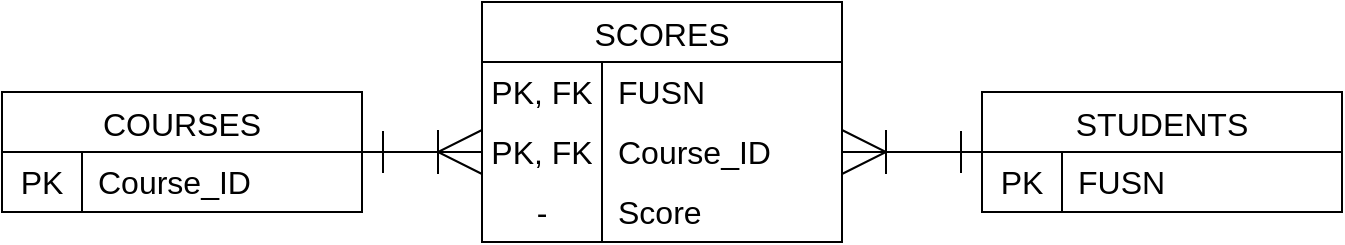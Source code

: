 <mxfile version="21.6.8" type="device">
  <diagram name="Page-1" id="V4nwV6K2E6kOYA8OQrcG">
    <mxGraphModel dx="819" dy="451" grid="0" gridSize="10" guides="1" tooltips="1" connect="1" arrows="1" fold="1" page="1" pageScale="1" pageWidth="850" pageHeight="1100" math="0" shadow="0">
      <root>
        <mxCell id="0" />
        <mxCell id="1" parent="0" />
        <mxCell id="2ym_4Y9CXTFzIJCWbpru-5" value="SCORES" style="shape=table;startSize=30;container=1;collapsible=0;childLayout=tableLayout;fixedRows=1;rowLines=0;fontStyle=0;strokeColor=default;fontSize=16;" vertex="1" parent="1">
          <mxGeometry x="320" y="350" width="180" height="120" as="geometry" />
        </mxCell>
        <mxCell id="2ym_4Y9CXTFzIJCWbpru-6" value="" style="shape=tableRow;horizontal=0;startSize=0;swimlaneHead=0;swimlaneBody=0;top=0;left=0;bottom=0;right=0;collapsible=0;dropTarget=0;fillColor=none;points=[[0,0.5],[1,0.5]];portConstraint=eastwest;strokeColor=inherit;fontSize=16;" vertex="1" parent="2ym_4Y9CXTFzIJCWbpru-5">
          <mxGeometry y="30" width="180" height="30" as="geometry" />
        </mxCell>
        <mxCell id="2ym_4Y9CXTFzIJCWbpru-7" value="PK, FK" style="shape=partialRectangle;html=1;whiteSpace=wrap;connectable=0;fillColor=none;top=0;left=0;bottom=0;right=0;overflow=hidden;pointerEvents=1;strokeColor=inherit;fontSize=16;" vertex="1" parent="2ym_4Y9CXTFzIJCWbpru-6">
          <mxGeometry width="60" height="30" as="geometry">
            <mxRectangle width="60" height="30" as="alternateBounds" />
          </mxGeometry>
        </mxCell>
        <mxCell id="2ym_4Y9CXTFzIJCWbpru-8" value="FUSN" style="shape=partialRectangle;html=1;whiteSpace=wrap;connectable=0;fillColor=none;top=0;left=0;bottom=0;right=0;align=left;spacingLeft=6;overflow=hidden;strokeColor=inherit;fontSize=16;" vertex="1" parent="2ym_4Y9CXTFzIJCWbpru-6">
          <mxGeometry x="60" width="120" height="30" as="geometry">
            <mxRectangle width="120" height="30" as="alternateBounds" />
          </mxGeometry>
        </mxCell>
        <mxCell id="2ym_4Y9CXTFzIJCWbpru-9" value="" style="shape=tableRow;horizontal=0;startSize=0;swimlaneHead=0;swimlaneBody=0;top=0;left=0;bottom=0;right=0;collapsible=0;dropTarget=0;fillColor=none;points=[[0,0.5],[1,0.5]];portConstraint=eastwest;strokeColor=inherit;fontSize=16;" vertex="1" parent="2ym_4Y9CXTFzIJCWbpru-5">
          <mxGeometry y="60" width="180" height="30" as="geometry" />
        </mxCell>
        <mxCell id="2ym_4Y9CXTFzIJCWbpru-10" value="PK, FK" style="shape=partialRectangle;html=1;whiteSpace=wrap;connectable=0;fillColor=none;top=0;left=0;bottom=0;right=0;overflow=hidden;strokeColor=inherit;fontSize=16;" vertex="1" parent="2ym_4Y9CXTFzIJCWbpru-9">
          <mxGeometry width="60" height="30" as="geometry">
            <mxRectangle width="60" height="30" as="alternateBounds" />
          </mxGeometry>
        </mxCell>
        <mxCell id="2ym_4Y9CXTFzIJCWbpru-11" value="Course_ID" style="shape=partialRectangle;html=1;whiteSpace=wrap;connectable=0;fillColor=none;top=0;left=0;bottom=0;right=0;align=left;spacingLeft=6;overflow=hidden;strokeColor=inherit;fontSize=16;" vertex="1" parent="2ym_4Y9CXTFzIJCWbpru-9">
          <mxGeometry x="60" width="120" height="30" as="geometry">
            <mxRectangle width="120" height="30" as="alternateBounds" />
          </mxGeometry>
        </mxCell>
        <mxCell id="2ym_4Y9CXTFzIJCWbpru-12" value="" style="shape=tableRow;horizontal=0;startSize=0;swimlaneHead=0;swimlaneBody=0;top=0;left=0;bottom=0;right=0;collapsible=0;dropTarget=0;fillColor=none;points=[[0,0.5],[1,0.5]];portConstraint=eastwest;strokeColor=inherit;fontSize=16;" vertex="1" parent="2ym_4Y9CXTFzIJCWbpru-5">
          <mxGeometry y="90" width="180" height="30" as="geometry" />
        </mxCell>
        <mxCell id="2ym_4Y9CXTFzIJCWbpru-13" value="-" style="shape=partialRectangle;html=1;whiteSpace=wrap;connectable=0;fillColor=none;top=0;left=0;bottom=0;right=0;overflow=hidden;strokeColor=inherit;fontSize=16;" vertex="1" parent="2ym_4Y9CXTFzIJCWbpru-12">
          <mxGeometry width="60" height="30" as="geometry">
            <mxRectangle width="60" height="30" as="alternateBounds" />
          </mxGeometry>
        </mxCell>
        <mxCell id="2ym_4Y9CXTFzIJCWbpru-14" value="Score" style="shape=partialRectangle;html=1;whiteSpace=wrap;connectable=0;fillColor=none;top=0;left=0;bottom=0;right=0;align=left;spacingLeft=6;overflow=hidden;strokeColor=inherit;fontSize=16;" vertex="1" parent="2ym_4Y9CXTFzIJCWbpru-12">
          <mxGeometry x="60" width="120" height="30" as="geometry">
            <mxRectangle width="120" height="30" as="alternateBounds" />
          </mxGeometry>
        </mxCell>
        <mxCell id="2ym_4Y9CXTFzIJCWbpru-31" style="edgeStyle=orthogonalEdgeStyle;rounded=0;orthogonalLoop=1;jettySize=auto;html=1;entryX=1;entryY=0.5;entryDx=0;entryDy=0;endArrow=ERoneToMany;endFill=0;endSize=20;startSize=19;startArrow=ERone;startFill=0;" edge="1" parent="1" source="2ym_4Y9CXTFzIJCWbpru-15" target="2ym_4Y9CXTFzIJCWbpru-9">
          <mxGeometry relative="1" as="geometry" />
        </mxCell>
        <mxCell id="2ym_4Y9CXTFzIJCWbpru-15" value="STUDENTS" style="shape=table;startSize=30;container=1;collapsible=0;childLayout=tableLayout;fixedRows=1;rowLines=0;fontStyle=0;strokeColor=default;fontSize=16;" vertex="1" parent="1">
          <mxGeometry x="570" y="395" width="180" height="60" as="geometry" />
        </mxCell>
        <mxCell id="2ym_4Y9CXTFzIJCWbpru-16" value="" style="shape=tableRow;horizontal=0;startSize=0;swimlaneHead=0;swimlaneBody=0;top=0;left=0;bottom=0;right=0;collapsible=0;dropTarget=0;fillColor=none;points=[[0,0.5],[1,0.5]];portConstraint=eastwest;strokeColor=inherit;fontSize=16;" vertex="1" parent="2ym_4Y9CXTFzIJCWbpru-15">
          <mxGeometry y="30" width="180" height="30" as="geometry" />
        </mxCell>
        <mxCell id="2ym_4Y9CXTFzIJCWbpru-17" value="PK" style="shape=partialRectangle;html=1;whiteSpace=wrap;connectable=0;fillColor=none;top=0;left=0;bottom=0;right=0;overflow=hidden;pointerEvents=1;strokeColor=inherit;fontSize=16;" vertex="1" parent="2ym_4Y9CXTFzIJCWbpru-16">
          <mxGeometry width="40" height="30" as="geometry">
            <mxRectangle width="40" height="30" as="alternateBounds" />
          </mxGeometry>
        </mxCell>
        <mxCell id="2ym_4Y9CXTFzIJCWbpru-18" value="FUSN" style="shape=partialRectangle;html=1;whiteSpace=wrap;connectable=0;fillColor=none;top=0;left=0;bottom=0;right=0;align=left;spacingLeft=6;overflow=hidden;strokeColor=inherit;fontSize=16;" vertex="1" parent="2ym_4Y9CXTFzIJCWbpru-16">
          <mxGeometry x="40" width="140" height="30" as="geometry">
            <mxRectangle width="140" height="30" as="alternateBounds" />
          </mxGeometry>
        </mxCell>
        <mxCell id="2ym_4Y9CXTFzIJCWbpru-30" style="edgeStyle=orthogonalEdgeStyle;rounded=0;orthogonalLoop=1;jettySize=auto;html=1;entryX=0;entryY=0.5;entryDx=0;entryDy=0;endArrow=ERoneToMany;endFill=0;endSize=20;startSize=19;startArrow=ERone;startFill=0;" edge="1" parent="1" source="2ym_4Y9CXTFzIJCWbpru-25" target="2ym_4Y9CXTFzIJCWbpru-9">
          <mxGeometry relative="1" as="geometry" />
        </mxCell>
        <mxCell id="2ym_4Y9CXTFzIJCWbpru-25" value="COURSES" style="shape=table;startSize=30;container=1;collapsible=0;childLayout=tableLayout;fixedRows=1;rowLines=0;fontStyle=0;strokeColor=default;fontSize=16;" vertex="1" parent="1">
          <mxGeometry x="80" y="395" width="180" height="60" as="geometry" />
        </mxCell>
        <mxCell id="2ym_4Y9CXTFzIJCWbpru-26" value="" style="shape=tableRow;horizontal=0;startSize=0;swimlaneHead=0;swimlaneBody=0;top=0;left=0;bottom=0;right=0;collapsible=0;dropTarget=0;fillColor=none;points=[[0,0.5],[1,0.5]];portConstraint=eastwest;strokeColor=inherit;fontSize=16;" vertex="1" parent="2ym_4Y9CXTFzIJCWbpru-25">
          <mxGeometry y="30" width="180" height="30" as="geometry" />
        </mxCell>
        <mxCell id="2ym_4Y9CXTFzIJCWbpru-27" value="PK" style="shape=partialRectangle;html=1;whiteSpace=wrap;connectable=0;fillColor=none;top=0;left=0;bottom=0;right=0;overflow=hidden;pointerEvents=1;strokeColor=inherit;fontSize=16;" vertex="1" parent="2ym_4Y9CXTFzIJCWbpru-26">
          <mxGeometry width="40" height="30" as="geometry">
            <mxRectangle width="40" height="30" as="alternateBounds" />
          </mxGeometry>
        </mxCell>
        <mxCell id="2ym_4Y9CXTFzIJCWbpru-28" value="Course_ID" style="shape=partialRectangle;html=1;whiteSpace=wrap;connectable=0;fillColor=none;top=0;left=0;bottom=0;right=0;align=left;spacingLeft=6;overflow=hidden;strokeColor=inherit;fontSize=16;" vertex="1" parent="2ym_4Y9CXTFzIJCWbpru-26">
          <mxGeometry x="40" width="140" height="30" as="geometry">
            <mxRectangle width="140" height="30" as="alternateBounds" />
          </mxGeometry>
        </mxCell>
      </root>
    </mxGraphModel>
  </diagram>
</mxfile>
